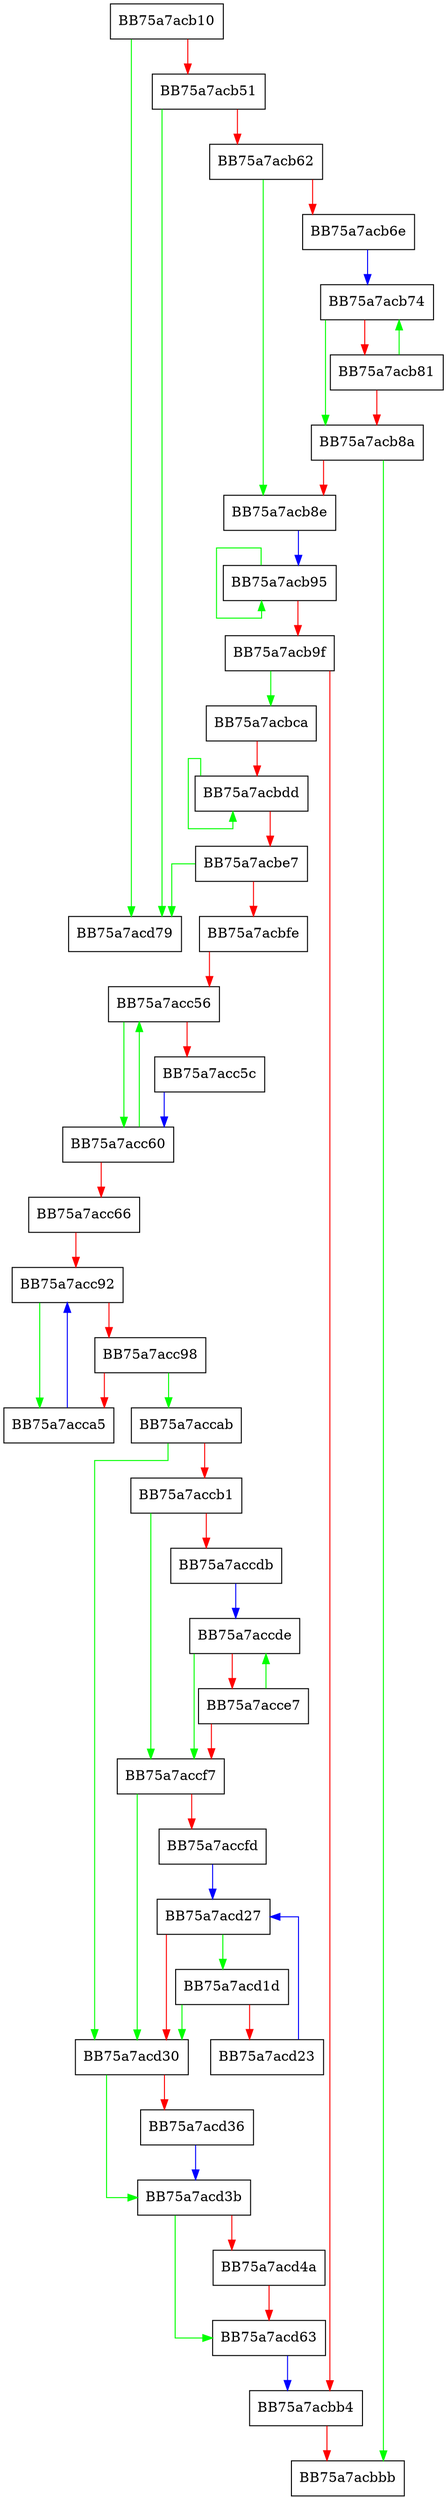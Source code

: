 digraph tzset_from_environment_nolock {
  node [shape="box"];
  graph [splines=ortho];
  BB75a7acb10 -> BB75a7acd79 [color="green"];
  BB75a7acb10 -> BB75a7acb51 [color="red"];
  BB75a7acb51 -> BB75a7acd79 [color="green"];
  BB75a7acb51 -> BB75a7acb62 [color="red"];
  BB75a7acb62 -> BB75a7acb8e [color="green"];
  BB75a7acb62 -> BB75a7acb6e [color="red"];
  BB75a7acb6e -> BB75a7acb74 [color="blue"];
  BB75a7acb74 -> BB75a7acb8a [color="green"];
  BB75a7acb74 -> BB75a7acb81 [color="red"];
  BB75a7acb81 -> BB75a7acb74 [color="green"];
  BB75a7acb81 -> BB75a7acb8a [color="red"];
  BB75a7acb8a -> BB75a7acbbb [color="green"];
  BB75a7acb8a -> BB75a7acb8e [color="red"];
  BB75a7acb8e -> BB75a7acb95 [color="blue"];
  BB75a7acb95 -> BB75a7acb95 [color="green"];
  BB75a7acb95 -> BB75a7acb9f [color="red"];
  BB75a7acb9f -> BB75a7acbca [color="green"];
  BB75a7acb9f -> BB75a7acbb4 [color="red"];
  BB75a7acbb4 -> BB75a7acbbb [color="red"];
  BB75a7acbca -> BB75a7acbdd [color="red"];
  BB75a7acbdd -> BB75a7acbdd [color="green"];
  BB75a7acbdd -> BB75a7acbe7 [color="red"];
  BB75a7acbe7 -> BB75a7acd79 [color="green"];
  BB75a7acbe7 -> BB75a7acbfe [color="red"];
  BB75a7acbfe -> BB75a7acc56 [color="red"];
  BB75a7acc56 -> BB75a7acc60 [color="green"];
  BB75a7acc56 -> BB75a7acc5c [color="red"];
  BB75a7acc5c -> BB75a7acc60 [color="blue"];
  BB75a7acc60 -> BB75a7acc56 [color="green"];
  BB75a7acc60 -> BB75a7acc66 [color="red"];
  BB75a7acc66 -> BB75a7acc92 [color="red"];
  BB75a7acc92 -> BB75a7acca5 [color="green"];
  BB75a7acc92 -> BB75a7acc98 [color="red"];
  BB75a7acc98 -> BB75a7accab [color="green"];
  BB75a7acc98 -> BB75a7acca5 [color="red"];
  BB75a7acca5 -> BB75a7acc92 [color="blue"];
  BB75a7accab -> BB75a7acd30 [color="green"];
  BB75a7accab -> BB75a7accb1 [color="red"];
  BB75a7accb1 -> BB75a7accf7 [color="green"];
  BB75a7accb1 -> BB75a7accdb [color="red"];
  BB75a7accdb -> BB75a7accde [color="blue"];
  BB75a7accde -> BB75a7accf7 [color="green"];
  BB75a7accde -> BB75a7acce7 [color="red"];
  BB75a7acce7 -> BB75a7accde [color="green"];
  BB75a7acce7 -> BB75a7accf7 [color="red"];
  BB75a7accf7 -> BB75a7acd30 [color="green"];
  BB75a7accf7 -> BB75a7accfd [color="red"];
  BB75a7accfd -> BB75a7acd27 [color="blue"];
  BB75a7acd1d -> BB75a7acd30 [color="green"];
  BB75a7acd1d -> BB75a7acd23 [color="red"];
  BB75a7acd23 -> BB75a7acd27 [color="blue"];
  BB75a7acd27 -> BB75a7acd1d [color="green"];
  BB75a7acd27 -> BB75a7acd30 [color="red"];
  BB75a7acd30 -> BB75a7acd3b [color="green"];
  BB75a7acd30 -> BB75a7acd36 [color="red"];
  BB75a7acd36 -> BB75a7acd3b [color="blue"];
  BB75a7acd3b -> BB75a7acd63 [color="green"];
  BB75a7acd3b -> BB75a7acd4a [color="red"];
  BB75a7acd4a -> BB75a7acd63 [color="red"];
  BB75a7acd63 -> BB75a7acbb4 [color="blue"];
}